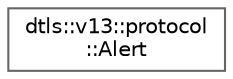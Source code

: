 digraph "Graphical Class Hierarchy"
{
 // LATEX_PDF_SIZE
  bgcolor="transparent";
  edge [fontname=Helvetica,fontsize=10,labelfontname=Helvetica,labelfontsize=10];
  node [fontname=Helvetica,fontsize=10,shape=box,height=0.2,width=0.4];
  rankdir="LR";
  Node0 [id="Node000000",label="dtls::v13::protocol\l::Alert",height=0.2,width=0.4,color="grey40", fillcolor="white", style="filled",URL="$classdtls_1_1v13_1_1protocol_1_1Alert.html",tooltip=" "];
}
